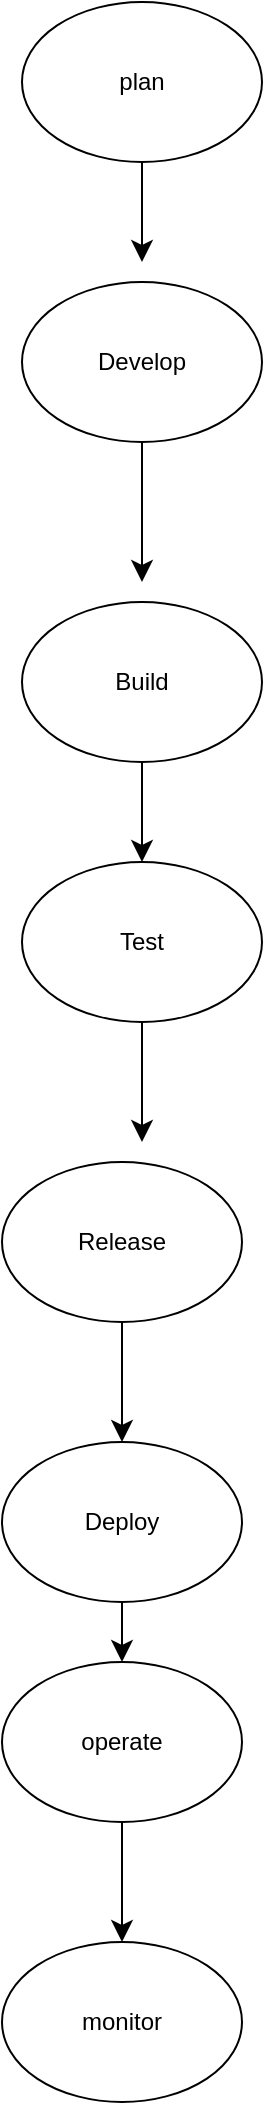 <mxfile version="28.0.9">
  <diagram name="Page-1" id="p2Bmh7KBBzv2-pRmAzYe">
    <mxGraphModel dx="512" dy="614" grid="1" gridSize="10" guides="1" tooltips="1" connect="1" arrows="1" fold="1" page="1" pageScale="1" pageWidth="850" pageHeight="1100" math="0" shadow="0">
      <root>
        <mxCell id="0" />
        <mxCell id="1" parent="0" />
        <mxCell id="wLdNUlM4iT4HBI7vz2tS-2" style="edgeStyle=none;curved=1;rounded=0;orthogonalLoop=1;jettySize=auto;html=1;fontSize=12;startSize=8;endSize=8;" edge="1" parent="1" source="wLdNUlM4iT4HBI7vz2tS-1">
          <mxGeometry relative="1" as="geometry">
            <mxPoint x="320" y="190" as="targetPoint" />
          </mxGeometry>
        </mxCell>
        <mxCell id="wLdNUlM4iT4HBI7vz2tS-1" value="plan" style="ellipse;whiteSpace=wrap;html=1;" vertex="1" parent="1">
          <mxGeometry x="260" y="60" width="120" height="80" as="geometry" />
        </mxCell>
        <mxCell id="wLdNUlM4iT4HBI7vz2tS-4" style="edgeStyle=none;curved=1;rounded=0;orthogonalLoop=1;jettySize=auto;html=1;fontSize=12;startSize=8;endSize=8;" edge="1" parent="1">
          <mxGeometry relative="1" as="geometry">
            <mxPoint x="320" y="350" as="targetPoint" />
            <mxPoint x="320" y="280" as="sourcePoint" />
          </mxGeometry>
        </mxCell>
        <mxCell id="wLdNUlM4iT4HBI7vz2tS-6" style="edgeStyle=none;curved=1;rounded=0;orthogonalLoop=1;jettySize=auto;html=1;fontSize=12;startSize=8;endSize=8;" edge="1" parent="1" source="wLdNUlM4iT4HBI7vz2tS-5">
          <mxGeometry relative="1" as="geometry">
            <mxPoint x="320" y="490" as="targetPoint" />
          </mxGeometry>
        </mxCell>
        <mxCell id="wLdNUlM4iT4HBI7vz2tS-5" value="Build" style="ellipse;whiteSpace=wrap;html=1;" vertex="1" parent="1">
          <mxGeometry x="260" y="360" width="120" height="80" as="geometry" />
        </mxCell>
        <mxCell id="wLdNUlM4iT4HBI7vz2tS-10" style="edgeStyle=none;curved=1;rounded=0;orthogonalLoop=1;jettySize=auto;html=1;fontSize=12;startSize=8;endSize=8;" edge="1" parent="1" source="wLdNUlM4iT4HBI7vz2tS-7" target="wLdNUlM4iT4HBI7vz2tS-11">
          <mxGeometry relative="1" as="geometry">
            <mxPoint x="310" y="770" as="targetPoint" />
          </mxGeometry>
        </mxCell>
        <mxCell id="wLdNUlM4iT4HBI7vz2tS-7" value="Release" style="ellipse;whiteSpace=wrap;html=1;" vertex="1" parent="1">
          <mxGeometry x="250" y="640" width="120" height="80" as="geometry" />
        </mxCell>
        <mxCell id="wLdNUlM4iT4HBI7vz2tS-9" style="edgeStyle=none;curved=1;rounded=0;orthogonalLoop=1;jettySize=auto;html=1;fontSize=12;startSize=8;endSize=8;" edge="1" parent="1" source="wLdNUlM4iT4HBI7vz2tS-8">
          <mxGeometry relative="1" as="geometry">
            <mxPoint x="320" y="630" as="targetPoint" />
          </mxGeometry>
        </mxCell>
        <mxCell id="wLdNUlM4iT4HBI7vz2tS-8" value="Test" style="ellipse;whiteSpace=wrap;html=1;" vertex="1" parent="1">
          <mxGeometry x="260" y="490" width="120" height="80" as="geometry" />
        </mxCell>
        <mxCell id="wLdNUlM4iT4HBI7vz2tS-15" value="" style="edgeStyle=none;curved=1;rounded=0;orthogonalLoop=1;jettySize=auto;html=1;fontSize=12;startSize=8;endSize=8;" edge="1" parent="1" source="wLdNUlM4iT4HBI7vz2tS-11">
          <mxGeometry relative="1" as="geometry">
            <mxPoint x="310" y="890" as="targetPoint" />
          </mxGeometry>
        </mxCell>
        <mxCell id="wLdNUlM4iT4HBI7vz2tS-11" value="Deploy" style="ellipse;whiteSpace=wrap;html=1;" vertex="1" parent="1">
          <mxGeometry x="250" y="780" width="120" height="80" as="geometry" />
        </mxCell>
        <mxCell id="wLdNUlM4iT4HBI7vz2tS-13" value="Develop" style="ellipse;whiteSpace=wrap;html=1;" vertex="1" parent="1">
          <mxGeometry x="260" y="200" width="120" height="80" as="geometry" />
        </mxCell>
        <mxCell id="wLdNUlM4iT4HBI7vz2tS-17" value="" style="edgeStyle=none;curved=1;rounded=0;orthogonalLoop=1;jettySize=auto;html=1;fontSize=12;startSize=8;endSize=8;" edge="1" parent="1">
          <mxGeometry relative="1" as="geometry">
            <mxPoint x="310" y="970" as="sourcePoint" />
            <mxPoint x="310" y="1030" as="targetPoint" />
          </mxGeometry>
        </mxCell>
        <mxCell id="wLdNUlM4iT4HBI7vz2tS-18" value="operate" style="ellipse;whiteSpace=wrap;html=1;" vertex="1" parent="1">
          <mxGeometry x="250" y="890" width="120" height="80" as="geometry" />
        </mxCell>
        <mxCell id="wLdNUlM4iT4HBI7vz2tS-19" value="monitor" style="ellipse;whiteSpace=wrap;html=1;" vertex="1" parent="1">
          <mxGeometry x="250" y="1030" width="120" height="80" as="geometry" />
        </mxCell>
      </root>
    </mxGraphModel>
  </diagram>
</mxfile>

